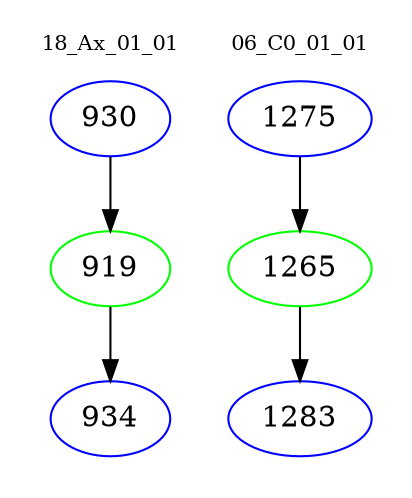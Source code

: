 digraph{
subgraph cluster_0 {
color = white
label = "18_Ax_01_01";
fontsize=10;
T0_930 [label="930", color="blue"]
T0_930 -> T0_919 [color="black"]
T0_919 [label="919", color="green"]
T0_919 -> T0_934 [color="black"]
T0_934 [label="934", color="blue"]
}
subgraph cluster_1 {
color = white
label = "06_C0_01_01";
fontsize=10;
T1_1275 [label="1275", color="blue"]
T1_1275 -> T1_1265 [color="black"]
T1_1265 [label="1265", color="green"]
T1_1265 -> T1_1283 [color="black"]
T1_1283 [label="1283", color="blue"]
}
}
